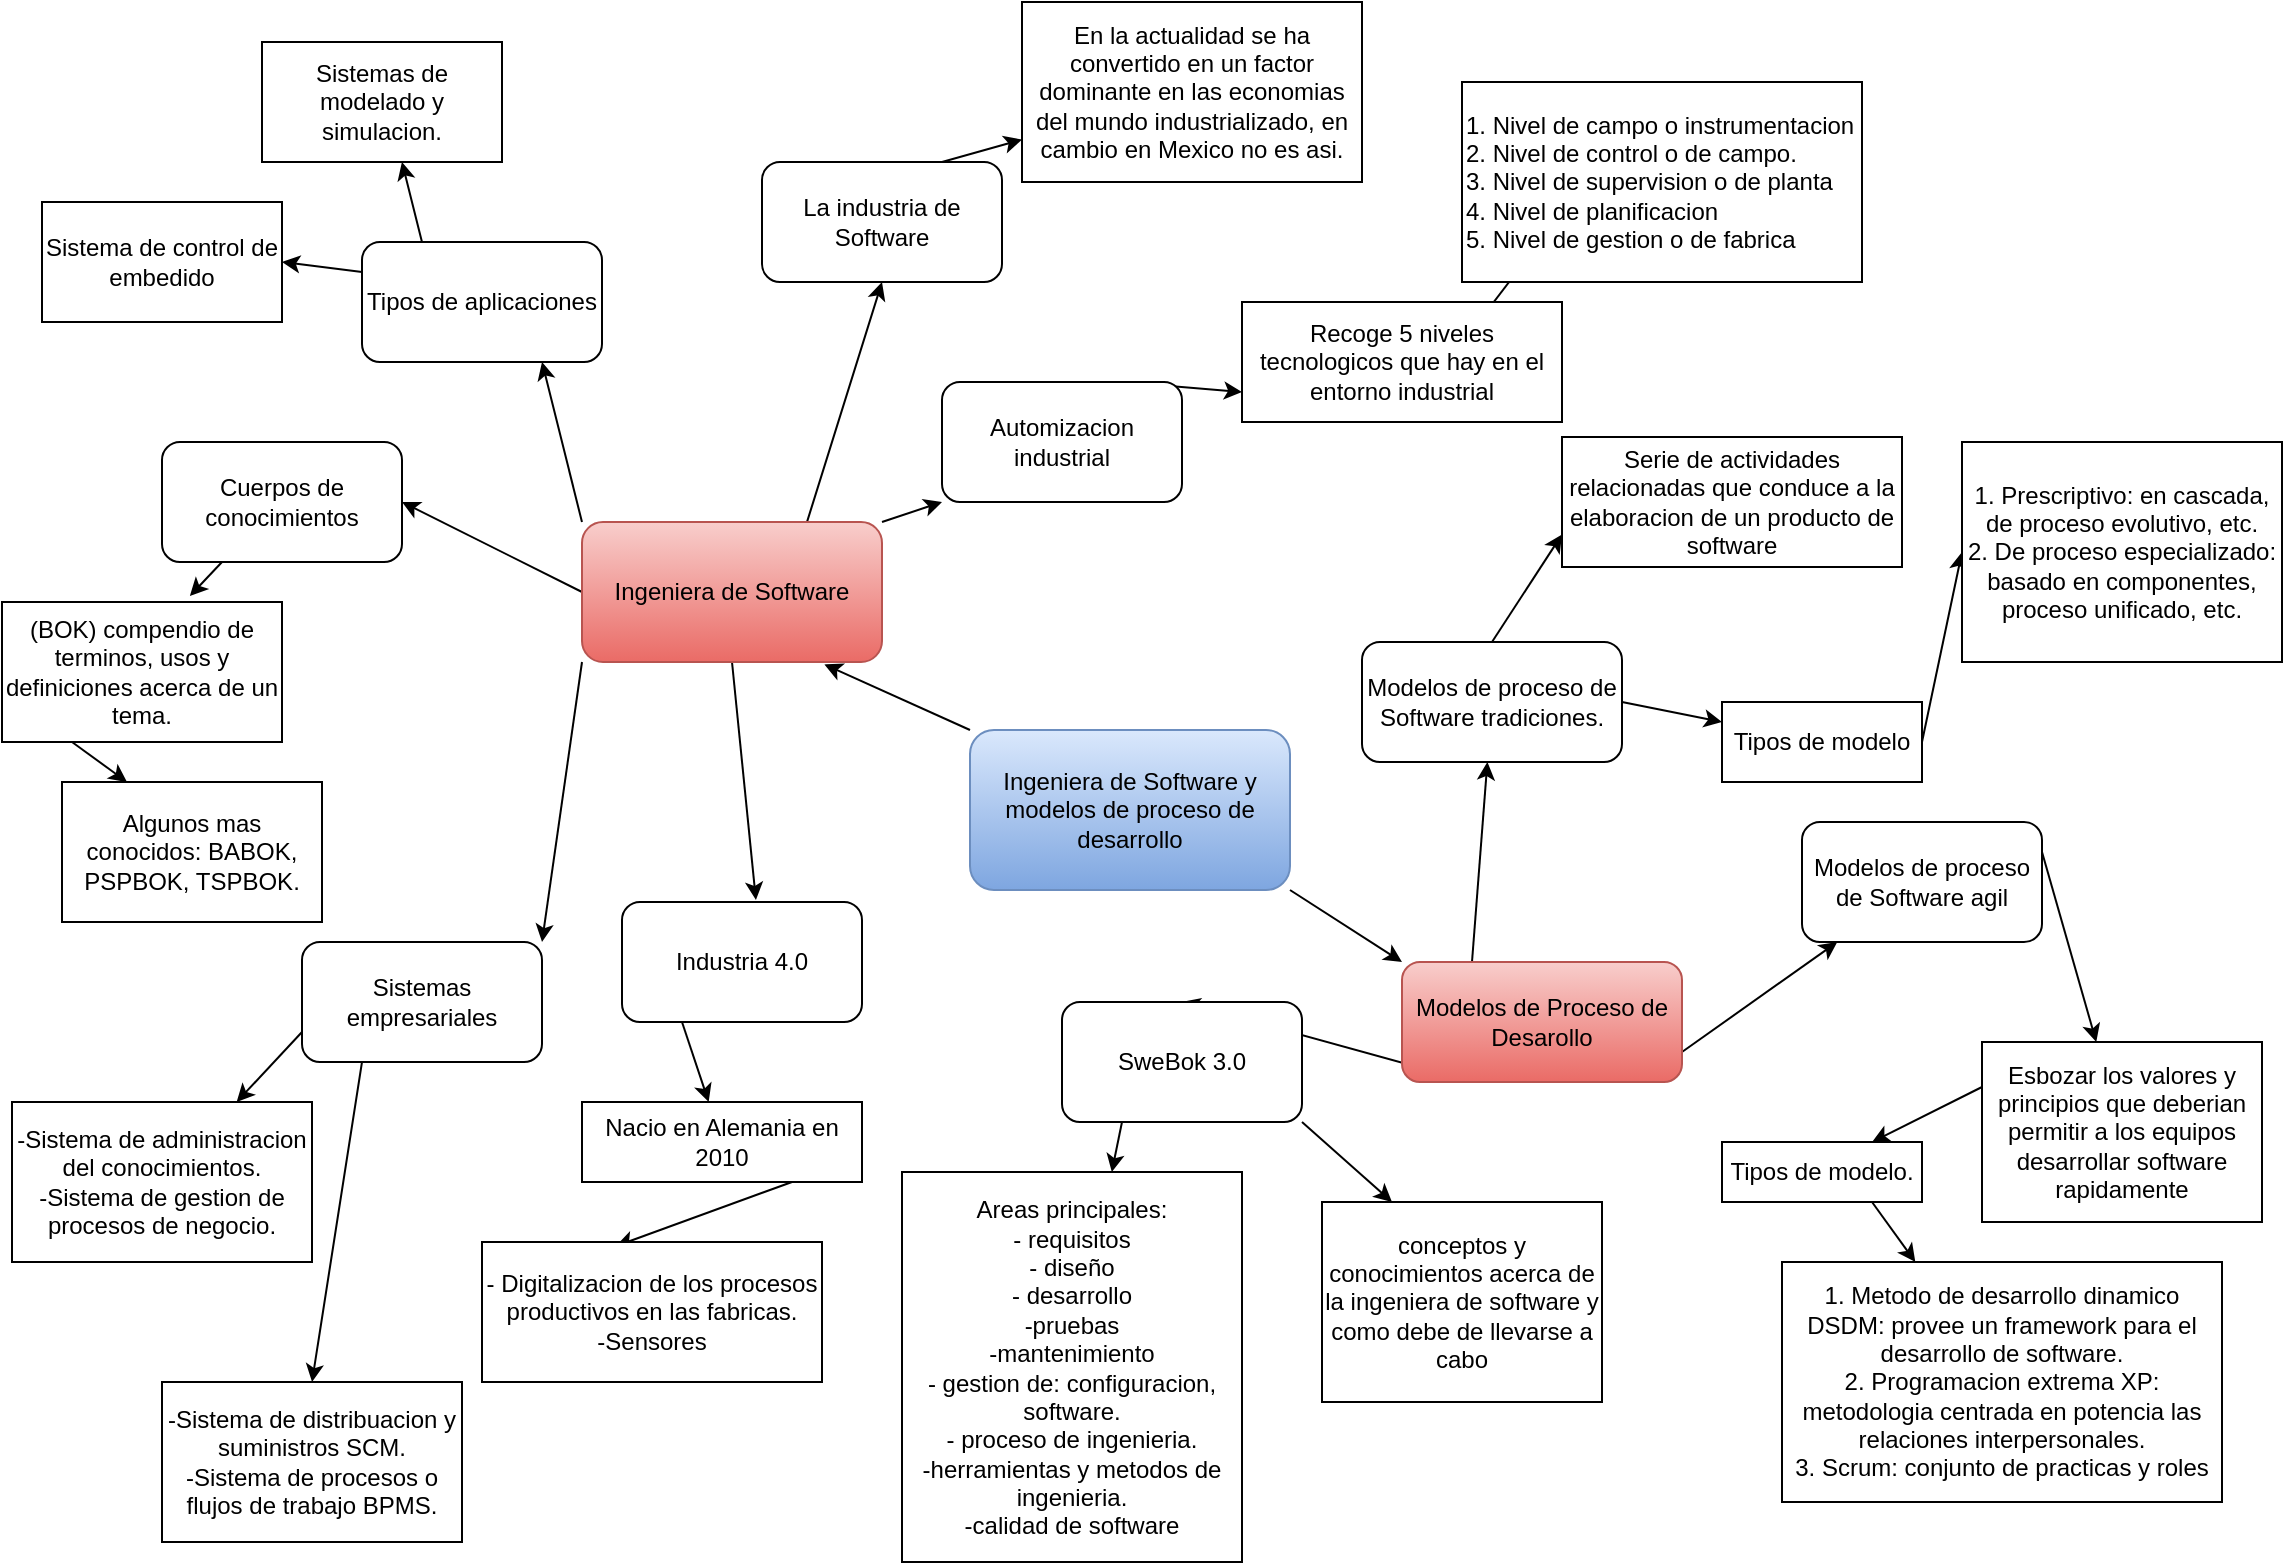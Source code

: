 <mxfile version="13.1.3">
    <diagram id="6hGFLwfOUW9BJ-s0fimq" name="Page-1">
        <mxGraphModel dx="880" dy="762" grid="1" gridSize="10" guides="1" tooltips="1" connect="1" arrows="1" fold="1" page="1" pageScale="1" pageWidth="1169" pageHeight="827" math="0" shadow="0">
            <root>
                <mxCell id="0"/>
                <mxCell id="1" parent="0"/>
                <mxCell id="8" style="rounded=0;orthogonalLoop=1;jettySize=auto;html=1;exitX=0;exitY=0;exitDx=0;exitDy=0;entryX=0.808;entryY=1.017;entryDx=0;entryDy=0;entryPerimeter=0;strokeColor=#000000;" edge="1" parent="1" source="2" target="3">
                    <mxGeometry relative="1" as="geometry"/>
                </mxCell>
                <mxCell id="9" style="edgeStyle=none;rounded=0;orthogonalLoop=1;jettySize=auto;html=1;exitX=1;exitY=1;exitDx=0;exitDy=0;entryX=0;entryY=0;entryDx=0;entryDy=0;strokeColor=#000000;" edge="1" parent="1" source="2" target="4">
                    <mxGeometry relative="1" as="geometry"/>
                </mxCell>
                <mxCell id="2" value="Ingeniera de Software y modelos de proceso de desarrollo" style="rounded=1;whiteSpace=wrap;html=1;gradientColor=#7ea6e0;fillColor=#dae8fc;strokeColor=#6c8ebf;" vertex="1" parent="1">
                    <mxGeometry x="504" y="374" width="160" height="80" as="geometry"/>
                </mxCell>
                <mxCell id="14" style="edgeStyle=none;rounded=0;orthogonalLoop=1;jettySize=auto;html=1;exitX=0;exitY=0.5;exitDx=0;exitDy=0;entryX=1;entryY=0.5;entryDx=0;entryDy=0;strokeColor=#000000;" edge="1" parent="1" source="3" target="12">
                    <mxGeometry relative="1" as="geometry"/>
                </mxCell>
                <mxCell id="15" style="edgeStyle=none;rounded=0;orthogonalLoop=1;jettySize=auto;html=1;exitX=0;exitY=0;exitDx=0;exitDy=0;entryX=0.75;entryY=1;entryDx=0;entryDy=0;strokeColor=#000000;" edge="1" parent="1" source="3" target="11">
                    <mxGeometry relative="1" as="geometry"/>
                </mxCell>
                <mxCell id="16" style="edgeStyle=none;rounded=0;orthogonalLoop=1;jettySize=auto;html=1;exitX=1;exitY=0;exitDx=0;exitDy=0;entryX=0;entryY=1;entryDx=0;entryDy=0;strokeColor=#000000;" edge="1" parent="1" source="3" target="6">
                    <mxGeometry relative="1" as="geometry"/>
                </mxCell>
                <mxCell id="17" style="edgeStyle=none;rounded=0;orthogonalLoop=1;jettySize=auto;html=1;exitX=0.5;exitY=1;exitDx=0;exitDy=0;entryX=0.558;entryY=-0.017;entryDx=0;entryDy=0;entryPerimeter=0;strokeColor=#000000;" edge="1" parent="1" source="3" target="5">
                    <mxGeometry relative="1" as="geometry"/>
                </mxCell>
                <mxCell id="18" style="edgeStyle=none;rounded=0;orthogonalLoop=1;jettySize=auto;html=1;exitX=0;exitY=1;exitDx=0;exitDy=0;entryX=1;entryY=0;entryDx=0;entryDy=0;strokeColor=#000000;" edge="1" parent="1" source="3" target="13">
                    <mxGeometry relative="1" as="geometry"/>
                </mxCell>
                <mxCell id="19" style="edgeStyle=none;rounded=0;orthogonalLoop=1;jettySize=auto;html=1;exitX=0.75;exitY=0;exitDx=0;exitDy=0;entryX=0.5;entryY=1;entryDx=0;entryDy=0;strokeColor=#000000;" edge="1" parent="1" source="3" target="10">
                    <mxGeometry relative="1" as="geometry"/>
                </mxCell>
                <mxCell id="3" value="Ingeniera de Software" style="rounded=1;whiteSpace=wrap;html=1;strokeColor=#b85450;fillColor=#f8cecc;gradientColor=#ea6b66;" vertex="1" parent="1">
                    <mxGeometry x="310" y="270" width="150" height="70" as="geometry"/>
                </mxCell>
                <mxCell id="46" style="edgeStyle=none;rounded=0;orthogonalLoop=1;jettySize=auto;html=1;exitX=0.25;exitY=0;exitDx=0;exitDy=0;strokeColor=#000000;" edge="1" parent="1" source="4" target="43">
                    <mxGeometry relative="1" as="geometry"/>
                </mxCell>
                <mxCell id="47" style="edgeStyle=none;rounded=0;orthogonalLoop=1;jettySize=auto;html=1;exitX=0.25;exitY=1;exitDx=0;exitDy=0;entryX=0.5;entryY=0;entryDx=0;entryDy=0;strokeColor=#000000;" edge="1" parent="1" source="4" target="45">
                    <mxGeometry relative="1" as="geometry"/>
                </mxCell>
                <mxCell id="48" style="edgeStyle=none;rounded=0;orthogonalLoop=1;jettySize=auto;html=1;exitX=1;exitY=0.75;exitDx=0;exitDy=0;strokeColor=#000000;" edge="1" parent="1" source="4" target="44">
                    <mxGeometry relative="1" as="geometry"/>
                </mxCell>
                <mxCell id="4" value="Modelos de Proceso de Desarollo" style="rounded=1;whiteSpace=wrap;html=1;strokeColor=#b85450;gradientColor=#ea6b66;fillColor=#f8cecc;" vertex="1" parent="1">
                    <mxGeometry x="720" y="490" width="140" height="60" as="geometry"/>
                </mxCell>
                <mxCell id="21" style="edgeStyle=none;rounded=0;orthogonalLoop=1;jettySize=auto;html=1;exitX=0.25;exitY=1;exitDx=0;exitDy=0;strokeColor=#000000;" edge="1" parent="1" source="5" target="20">
                    <mxGeometry relative="1" as="geometry"/>
                </mxCell>
                <mxCell id="5" value="Industria 4.0" style="rounded=1;whiteSpace=wrap;html=1;strokeColor=#000000;" vertex="1" parent="1">
                    <mxGeometry x="330" y="460" width="120" height="60" as="geometry"/>
                </mxCell>
                <mxCell id="25" style="edgeStyle=none;rounded=0;orthogonalLoop=1;jettySize=auto;html=1;exitX=0.75;exitY=0;exitDx=0;exitDy=0;entryX=0;entryY=0.75;entryDx=0;entryDy=0;strokeColor=#000000;" edge="1" parent="1" source="6" target="24">
                    <mxGeometry relative="1" as="geometry"/>
                </mxCell>
                <mxCell id="6" value="Automizacion industrial" style="rounded=1;whiteSpace=wrap;html=1;strokeColor=#000000;" vertex="1" parent="1">
                    <mxGeometry x="490" y="200" width="120" height="60" as="geometry"/>
                </mxCell>
                <mxCell id="29" style="edgeStyle=none;rounded=0;orthogonalLoop=1;jettySize=auto;html=1;exitX=0.75;exitY=0;exitDx=0;exitDy=0;strokeColor=#000000;" edge="1" parent="1" source="10" target="28">
                    <mxGeometry relative="1" as="geometry"/>
                </mxCell>
                <mxCell id="10" value="La industria de Software" style="rounded=1;whiteSpace=wrap;html=1;strokeColor=#000000;" vertex="1" parent="1">
                    <mxGeometry x="400" y="90" width="120" height="60" as="geometry"/>
                </mxCell>
                <mxCell id="32" style="edgeStyle=none;rounded=0;orthogonalLoop=1;jettySize=auto;html=1;exitX=0.25;exitY=0;exitDx=0;exitDy=0;entryX=0.583;entryY=1;entryDx=0;entryDy=0;entryPerimeter=0;strokeColor=#000000;" edge="1" parent="1" source="11" target="30">
                    <mxGeometry relative="1" as="geometry"/>
                </mxCell>
                <mxCell id="33" style="edgeStyle=none;rounded=0;orthogonalLoop=1;jettySize=auto;html=1;exitX=0;exitY=0.25;exitDx=0;exitDy=0;entryX=1;entryY=0.5;entryDx=0;entryDy=0;strokeColor=#000000;" edge="1" parent="1" source="11" target="31">
                    <mxGeometry relative="1" as="geometry"/>
                </mxCell>
                <mxCell id="11" value="Tipos de aplicaciones" style="rounded=1;whiteSpace=wrap;html=1;strokeColor=#000000;" vertex="1" parent="1">
                    <mxGeometry x="200" y="130" width="120" height="60" as="geometry"/>
                </mxCell>
                <mxCell id="36" style="edgeStyle=none;rounded=0;orthogonalLoop=1;jettySize=auto;html=1;exitX=0.25;exitY=1;exitDx=0;exitDy=0;entryX=0.671;entryY=-0.043;entryDx=0;entryDy=0;entryPerimeter=0;strokeColor=#000000;" edge="1" parent="1" source="12" target="34">
                    <mxGeometry relative="1" as="geometry"/>
                </mxCell>
                <mxCell id="12" value="Cuerpos de conocimientos" style="rounded=1;whiteSpace=wrap;html=1;strokeColor=#000000;" vertex="1" parent="1">
                    <mxGeometry x="100" y="230" width="120" height="60" as="geometry"/>
                </mxCell>
                <mxCell id="40" style="edgeStyle=none;rounded=0;orthogonalLoop=1;jettySize=auto;html=1;exitX=0;exitY=0.75;exitDx=0;exitDy=0;strokeColor=#000000;" edge="1" parent="1" source="13" target="35">
                    <mxGeometry relative="1" as="geometry"/>
                </mxCell>
                <mxCell id="41" style="edgeStyle=none;rounded=0;orthogonalLoop=1;jettySize=auto;html=1;exitX=0.25;exitY=1;exitDx=0;exitDy=0;entryX=0.5;entryY=0;entryDx=0;entryDy=0;strokeColor=#000000;" edge="1" parent="1" source="13" target="39">
                    <mxGeometry relative="1" as="geometry"/>
                </mxCell>
                <mxCell id="13" value="Sistemas empresariales" style="rounded=1;whiteSpace=wrap;html=1;strokeColor=#000000;" vertex="1" parent="1">
                    <mxGeometry x="170" y="480" width="120" height="60" as="geometry"/>
                </mxCell>
                <mxCell id="23" style="edgeStyle=none;rounded=0;orthogonalLoop=1;jettySize=auto;html=1;exitX=0.75;exitY=1;exitDx=0;exitDy=0;entryX=0.394;entryY=0.029;entryDx=0;entryDy=0;entryPerimeter=0;strokeColor=#000000;" edge="1" parent="1" source="20" target="22">
                    <mxGeometry relative="1" as="geometry"/>
                </mxCell>
                <mxCell id="20" value="Nacio en Alemania en 2010" style="rounded=0;whiteSpace=wrap;html=1;strokeColor=#000000;" vertex="1" parent="1">
                    <mxGeometry x="310" y="560" width="140" height="40" as="geometry"/>
                </mxCell>
                <mxCell id="22" value="- Digitalizacion de los procesos productivos en las fabricas.&lt;br&gt;-Sensores" style="rounded=0;whiteSpace=wrap;html=1;strokeColor=#000000;" vertex="1" parent="1">
                    <mxGeometry x="260" y="630" width="170" height="70" as="geometry"/>
                </mxCell>
                <mxCell id="27" style="edgeStyle=none;rounded=0;orthogonalLoop=1;jettySize=auto;html=1;exitX=0.5;exitY=1;exitDx=0;exitDy=0;entryX=0.5;entryY=0;entryDx=0;entryDy=0;strokeColor=#000000;" edge="1" parent="1" source="24" target="26">
                    <mxGeometry relative="1" as="geometry"/>
                </mxCell>
                <mxCell id="24" value="Recoge 5 niveles tecnologicos que hay en el entorno industrial" style="rounded=0;whiteSpace=wrap;html=1;strokeColor=#000000;" vertex="1" parent="1">
                    <mxGeometry x="640" y="160" width="160" height="60" as="geometry"/>
                </mxCell>
                <mxCell id="26" value="1. Nivel de campo o instrumentacion&lt;br&gt;2. Nivel de control o de campo.&lt;br&gt;&lt;div&gt;&lt;span&gt;3. Nivel de supervision o de planta&lt;/span&gt;&lt;/div&gt;&lt;div&gt;&lt;span&gt;4. Nivel de planificacion&lt;/span&gt;&lt;/div&gt;&lt;div&gt;5. Nivel de gestion o de fabrica&lt;/div&gt;" style="rounded=0;whiteSpace=wrap;html=1;strokeColor=#000000;align=left;" vertex="1" parent="1">
                    <mxGeometry x="750" y="50" width="200" height="100" as="geometry"/>
                </mxCell>
                <mxCell id="28" value="En la actualidad se ha convertido en un factor dominante en las economias del mundo industrializado, en cambio en Mexico no es asi." style="rounded=0;whiteSpace=wrap;html=1;strokeColor=#000000;" vertex="1" parent="1">
                    <mxGeometry x="530" y="10" width="170" height="90" as="geometry"/>
                </mxCell>
                <mxCell id="30" value="Sistemas de modelado y simulacion." style="rounded=0;whiteSpace=wrap;html=1;strokeColor=#000000;" vertex="1" parent="1">
                    <mxGeometry x="150" y="30" width="120" height="60" as="geometry"/>
                </mxCell>
                <mxCell id="31" value="Sistema de control de embedido" style="rounded=0;whiteSpace=wrap;html=1;strokeColor=#000000;" vertex="1" parent="1">
                    <mxGeometry x="40" y="110" width="120" height="60" as="geometry"/>
                </mxCell>
                <mxCell id="38" style="edgeStyle=none;rounded=0;orthogonalLoop=1;jettySize=auto;html=1;exitX=0.25;exitY=1;exitDx=0;exitDy=0;entryX=0.25;entryY=0;entryDx=0;entryDy=0;strokeColor=#000000;" edge="1" parent="1" source="34" target="37">
                    <mxGeometry relative="1" as="geometry"/>
                </mxCell>
                <mxCell id="34" value="(BOK) compendio de terminos, usos y definiciones acerca de un tema." style="rounded=0;whiteSpace=wrap;html=1;strokeColor=#000000;" vertex="1" parent="1">
                    <mxGeometry x="20" y="310" width="140" height="70" as="geometry"/>
                </mxCell>
                <mxCell id="35" value="-Sistema de administracion del conocimientos.&lt;br&gt;-Sistema de gestion de procesos de negocio." style="rounded=0;whiteSpace=wrap;html=1;strokeColor=#000000;" vertex="1" parent="1">
                    <mxGeometry x="25" y="560" width="150" height="80" as="geometry"/>
                </mxCell>
                <mxCell id="37" value="Algunos mas conocidos: BABOK, PSPBOK, TSPBOK." style="rounded=0;whiteSpace=wrap;html=1;strokeColor=#000000;" vertex="1" parent="1">
                    <mxGeometry x="50" y="400" width="130" height="70" as="geometry"/>
                </mxCell>
                <mxCell id="39" value="-Sistema de distribuacion y suministros SCM.&lt;br&gt;-Sistema de procesos o flujos de trabajo BPMS." style="rounded=0;whiteSpace=wrap;html=1;strokeColor=#000000;" vertex="1" parent="1">
                    <mxGeometry x="100" y="700" width="150" height="80" as="geometry"/>
                </mxCell>
                <mxCell id="42" style="edgeStyle=none;rounded=0;orthogonalLoop=1;jettySize=auto;html=1;exitX=0.5;exitY=0;exitDx=0;exitDy=0;strokeColor=#000000;" edge="1" parent="1" source="20" target="20">
                    <mxGeometry relative="1" as="geometry"/>
                </mxCell>
                <mxCell id="50" style="edgeStyle=none;rounded=0;orthogonalLoop=1;jettySize=auto;html=1;exitX=0.5;exitY=0;exitDx=0;exitDy=0;entryX=0;entryY=0.75;entryDx=0;entryDy=0;strokeColor=#000000;" edge="1" parent="1" source="43" target="49">
                    <mxGeometry relative="1" as="geometry"/>
                </mxCell>
                <mxCell id="52" style="edgeStyle=none;rounded=0;orthogonalLoop=1;jettySize=auto;html=1;exitX=1;exitY=0.5;exitDx=0;exitDy=0;strokeColor=#000000;" edge="1" parent="1" source="43" target="51">
                    <mxGeometry relative="1" as="geometry"/>
                </mxCell>
                <mxCell id="43" value="Modelos de proceso de Software tradiciones." style="rounded=1;whiteSpace=wrap;html=1;strokeColor=#000000;" vertex="1" parent="1">
                    <mxGeometry x="700" y="330" width="130" height="60" as="geometry"/>
                </mxCell>
                <mxCell id="57" style="edgeStyle=none;rounded=0;orthogonalLoop=1;jettySize=auto;html=1;exitX=1;exitY=0.25;exitDx=0;exitDy=0;strokeColor=#000000;" edge="1" parent="1" source="44" target="56">
                    <mxGeometry relative="1" as="geometry"/>
                </mxCell>
                <mxCell id="44" value="Modelos de proceso de Software agil" style="rounded=1;whiteSpace=wrap;html=1;strokeColor=#000000;" vertex="1" parent="1">
                    <mxGeometry x="920" y="420" width="120" height="60" as="geometry"/>
                </mxCell>
                <mxCell id="65" style="edgeStyle=none;rounded=0;orthogonalLoop=1;jettySize=auto;html=1;exitX=0.25;exitY=1;exitDx=0;exitDy=0;strokeColor=#000000;" edge="1" parent="1" source="45" target="64">
                    <mxGeometry relative="1" as="geometry"/>
                </mxCell>
                <mxCell id="67" style="edgeStyle=none;rounded=0;orthogonalLoop=1;jettySize=auto;html=1;exitX=1;exitY=1;exitDx=0;exitDy=0;entryX=0.25;entryY=0;entryDx=0;entryDy=0;strokeColor=#000000;" edge="1" parent="1" source="45" target="66">
                    <mxGeometry relative="1" as="geometry"/>
                </mxCell>
                <mxCell id="45" value="SweBok 3.0" style="rounded=1;whiteSpace=wrap;html=1;strokeColor=#000000;" vertex="1" parent="1">
                    <mxGeometry x="550" y="510" width="120" height="60" as="geometry"/>
                </mxCell>
                <mxCell id="49" value="Serie de actividades relacionadas que conduce a la elaboracion de un producto de software" style="rounded=0;whiteSpace=wrap;html=1;strokeColor=#000000;" vertex="1" parent="1">
                    <mxGeometry x="800" y="227.5" width="170" height="65" as="geometry"/>
                </mxCell>
                <mxCell id="55" style="edgeStyle=none;rounded=0;orthogonalLoop=1;jettySize=auto;html=1;exitX=1;exitY=0.5;exitDx=0;exitDy=0;entryX=0;entryY=0.5;entryDx=0;entryDy=0;strokeColor=#000000;" edge="1" parent="1" source="51" target="53">
                    <mxGeometry relative="1" as="geometry"/>
                </mxCell>
                <mxCell id="51" value="Tipos de modelo" style="rounded=0;whiteSpace=wrap;html=1;strokeColor=#000000;" vertex="1" parent="1">
                    <mxGeometry x="880" y="360" width="100" height="40" as="geometry"/>
                </mxCell>
                <mxCell id="53" value="1. Prescriptivo: en cascada, de proceso evolutivo, etc.&lt;br&gt;2. De proceso especializado: basado en componentes, proceso unificado, etc." style="rounded=0;whiteSpace=wrap;html=1;strokeColor=#000000;" vertex="1" parent="1">
                    <mxGeometry x="1000" y="230" width="160" height="110" as="geometry"/>
                </mxCell>
                <mxCell id="61" style="edgeStyle=none;rounded=0;orthogonalLoop=1;jettySize=auto;html=1;exitX=0;exitY=0.25;exitDx=0;exitDy=0;entryX=0.75;entryY=0;entryDx=0;entryDy=0;strokeColor=#000000;" edge="1" parent="1" source="56" target="59">
                    <mxGeometry relative="1" as="geometry"/>
                </mxCell>
                <mxCell id="56" value="Esbozar los valores y principios que deberian permitir a los equipos desarrollar software rapidamente" style="rounded=0;whiteSpace=wrap;html=1;strokeColor=#000000;" vertex="1" parent="1">
                    <mxGeometry x="1010" y="530" width="140" height="90" as="geometry"/>
                </mxCell>
                <mxCell id="62" style="edgeStyle=none;rounded=0;orthogonalLoop=1;jettySize=auto;html=1;exitX=0.75;exitY=1;exitDx=0;exitDy=0;strokeColor=#000000;" edge="1" parent="1" source="59" target="60">
                    <mxGeometry relative="1" as="geometry"/>
                </mxCell>
                <mxCell id="59" value="Tipos de modelo." style="rounded=0;whiteSpace=wrap;html=1;strokeColor=#000000;" vertex="1" parent="1">
                    <mxGeometry x="880" y="580" width="100" height="30" as="geometry"/>
                </mxCell>
                <mxCell id="60" value="1. Metodo de desarrollo dinamico DSDM: provee un framework para el desarrollo de software.&lt;br&gt;2. Programacion extrema XP: metodologia centrada en potencia las relaciones interpersonales.&lt;br&gt;3. Scrum: conjunto de practicas y roles" style="rounded=0;whiteSpace=wrap;html=1;strokeColor=#000000;" vertex="1" parent="1">
                    <mxGeometry x="910" y="640" width="220" height="120" as="geometry"/>
                </mxCell>
                <mxCell id="64" value="Areas principales:&lt;br&gt;- requisitos&lt;br&gt;- diseño&lt;br&gt;- desarrollo&lt;br&gt;-pruebas&lt;br&gt;-mantenimiento&lt;br&gt;- gestion de: configuracion, software.&lt;br&gt;- proceso de ingenieria.&lt;br&gt;-herramientas y metodos de ingenieria.&lt;br&gt;-calidad de software" style="rounded=0;whiteSpace=wrap;html=1;strokeColor=#000000;" vertex="1" parent="1">
                    <mxGeometry x="470" y="595" width="170" height="195" as="geometry"/>
                </mxCell>
                <mxCell id="66" value="conceptos y conocimientos acerca de la ingeniera de software y como debe de llevarse a cabo" style="rounded=0;whiteSpace=wrap;html=1;strokeColor=#000000;" vertex="1" parent="1">
                    <mxGeometry x="680" y="610" width="140" height="100" as="geometry"/>
                </mxCell>
            </root>
        </mxGraphModel>
    </diagram>
</mxfile>